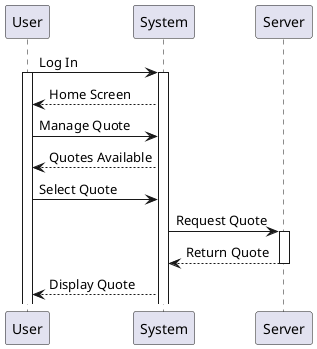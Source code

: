 @startuml
User -> System : Log In
activate System
activate User
System --> User : Home Screen
User -> System : Manage Quote
System --> User : Quotes Available
User -> System : Select Quote
System -> Server : Request Quote
activate Server
Server --> System : Return Quote
deactivate Server
System --> User : Display Quote
@enduml